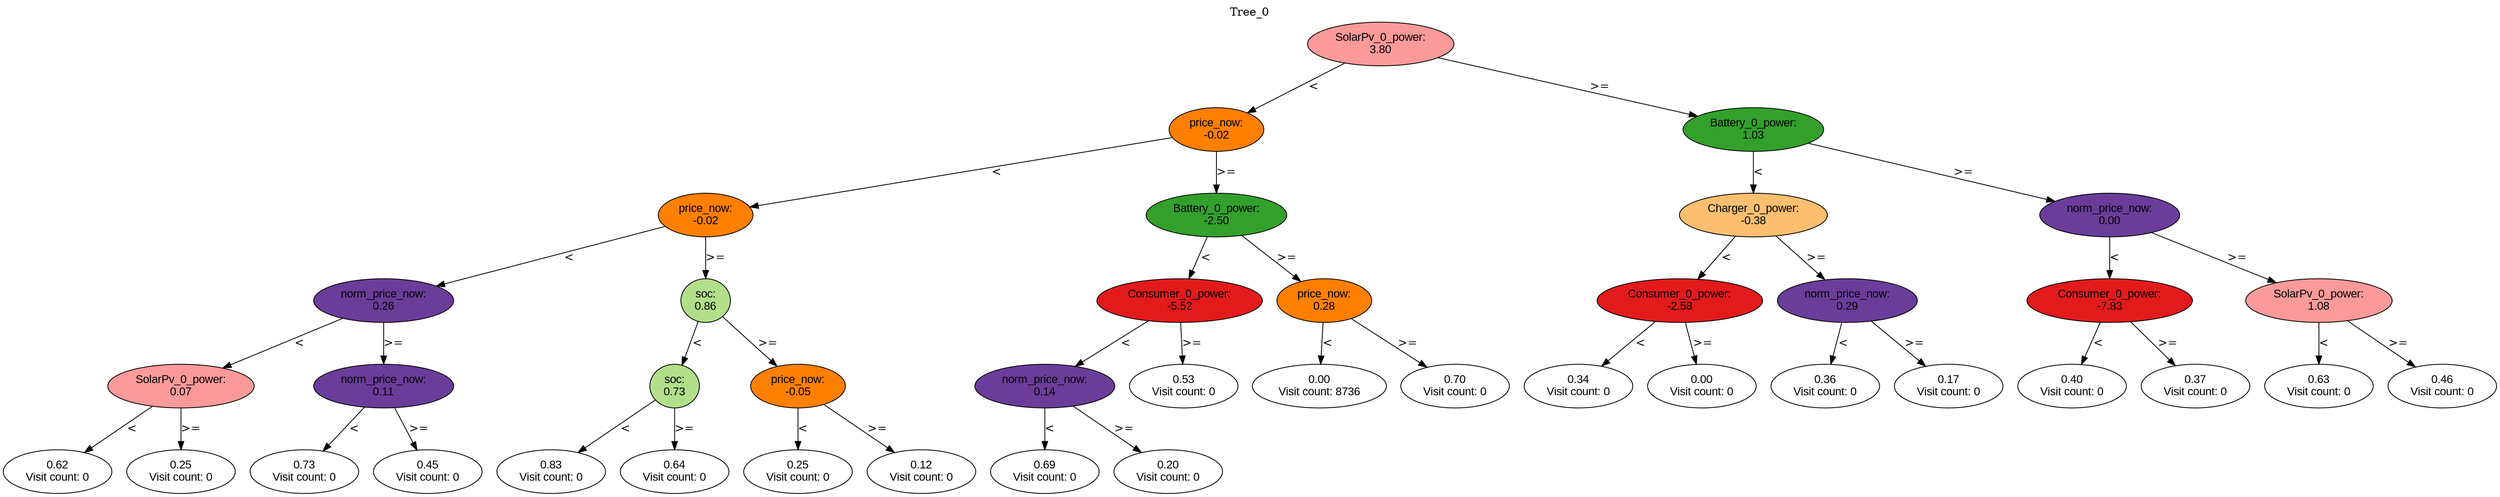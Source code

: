 digraph BST {
    node [fontname="Arial" style=filled colorscheme=paired12];
    0 [ label = "SolarPv_0_power:
3.80" fillcolor=5];
    1 [ label = "price_now:
-0.02" fillcolor=8];
    2 [ label = "price_now:
-0.02" fillcolor=8];
    3 [ label = "norm_price_now:
0.26" fillcolor=10];
    4 [ label = "SolarPv_0_power:
0.07" fillcolor=5];
    5 [ label = "0.62
Visit count: 0" fillcolor=white];
    6 [ label = "0.25
Visit count: 0" fillcolor=white];
    7 [ label = "norm_price_now:
0.11" fillcolor=10];
    8 [ label = "0.73
Visit count: 0" fillcolor=white];
    9 [ label = "0.45
Visit count: 0" fillcolor=white];
    10 [ label = "soc:
0.86" fillcolor=3];
    11 [ label = "soc:
0.73" fillcolor=3];
    12 [ label = "0.83
Visit count: 0" fillcolor=white];
    13 [ label = "0.64
Visit count: 0" fillcolor=white];
    14 [ label = "price_now:
-0.05" fillcolor=8];
    15 [ label = "0.25
Visit count: 0" fillcolor=white];
    16 [ label = "0.12
Visit count: 0" fillcolor=white];
    17 [ label = "Battery_0_power:
-2.50" fillcolor=4];
    18 [ label = "Consumer_0_power:
-5.52" fillcolor=6];
    19 [ label = "norm_price_now:
0.14" fillcolor=10];
    20 [ label = "0.69
Visit count: 0" fillcolor=white];
    21 [ label = "0.20
Visit count: 0" fillcolor=white];
    22 [ label = "0.53
Visit count: 0" fillcolor=white];
    23 [ label = "price_now:
0.28" fillcolor=8];
    24 [ label = "0.00
Visit count: 8736" fillcolor=white];
    25 [ label = "0.70
Visit count: 0" fillcolor=white];
    26 [ label = "Battery_0_power:
1.03" fillcolor=4];
    27 [ label = "Charger_0_power:
-0.38" fillcolor=7];
    28 [ label = "Consumer_0_power:
-2.58" fillcolor=6];
    29 [ label = "0.34
Visit count: 0" fillcolor=white];
    30 [ label = "0.00
Visit count: 0" fillcolor=white];
    31 [ label = "norm_price_now:
0.29" fillcolor=10];
    32 [ label = "0.36
Visit count: 0" fillcolor=white];
    33 [ label = "0.17
Visit count: 0" fillcolor=white];
    34 [ label = "norm_price_now:
0.00" fillcolor=10];
    35 [ label = "Consumer_0_power:
-7.83" fillcolor=6];
    36 [ label = "0.40
Visit count: 0" fillcolor=white];
    37 [ label = "0.37
Visit count: 0" fillcolor=white];
    38 [ label = "SolarPv_0_power:
1.08" fillcolor=5];
    39 [ label = "0.63
Visit count: 0" fillcolor=white];
    40 [ label = "0.46
Visit count: 0" fillcolor=white];

    0  -> 1[ label = "<"];
    0  -> 26[ label = ">="];
    1  -> 2[ label = "<"];
    1  -> 17[ label = ">="];
    2  -> 3[ label = "<"];
    2  -> 10[ label = ">="];
    3  -> 4[ label = "<"];
    3  -> 7[ label = ">="];
    4  -> 5[ label = "<"];
    4  -> 6[ label = ">="];
    7  -> 8[ label = "<"];
    7  -> 9[ label = ">="];
    10  -> 11[ label = "<"];
    10  -> 14[ label = ">="];
    11  -> 12[ label = "<"];
    11  -> 13[ label = ">="];
    14  -> 15[ label = "<"];
    14  -> 16[ label = ">="];
    17  -> 18[ label = "<"];
    17  -> 23[ label = ">="];
    18  -> 19[ label = "<"];
    18  -> 22[ label = ">="];
    19  -> 20[ label = "<"];
    19  -> 21[ label = ">="];
    23  -> 24[ label = "<"];
    23  -> 25[ label = ">="];
    26  -> 27[ label = "<"];
    26  -> 34[ label = ">="];
    27  -> 28[ label = "<"];
    27  -> 31[ label = ">="];
    28  -> 29[ label = "<"];
    28  -> 30[ label = ">="];
    31  -> 32[ label = "<"];
    31  -> 33[ label = ">="];
    34  -> 35[ label = "<"];
    34  -> 38[ label = ">="];
    35  -> 36[ label = "<"];
    35  -> 37[ label = ">="];
    38  -> 39[ label = "<"];
    38  -> 40[ label = ">="];

    labelloc="t";
    label="Tree_0";
}